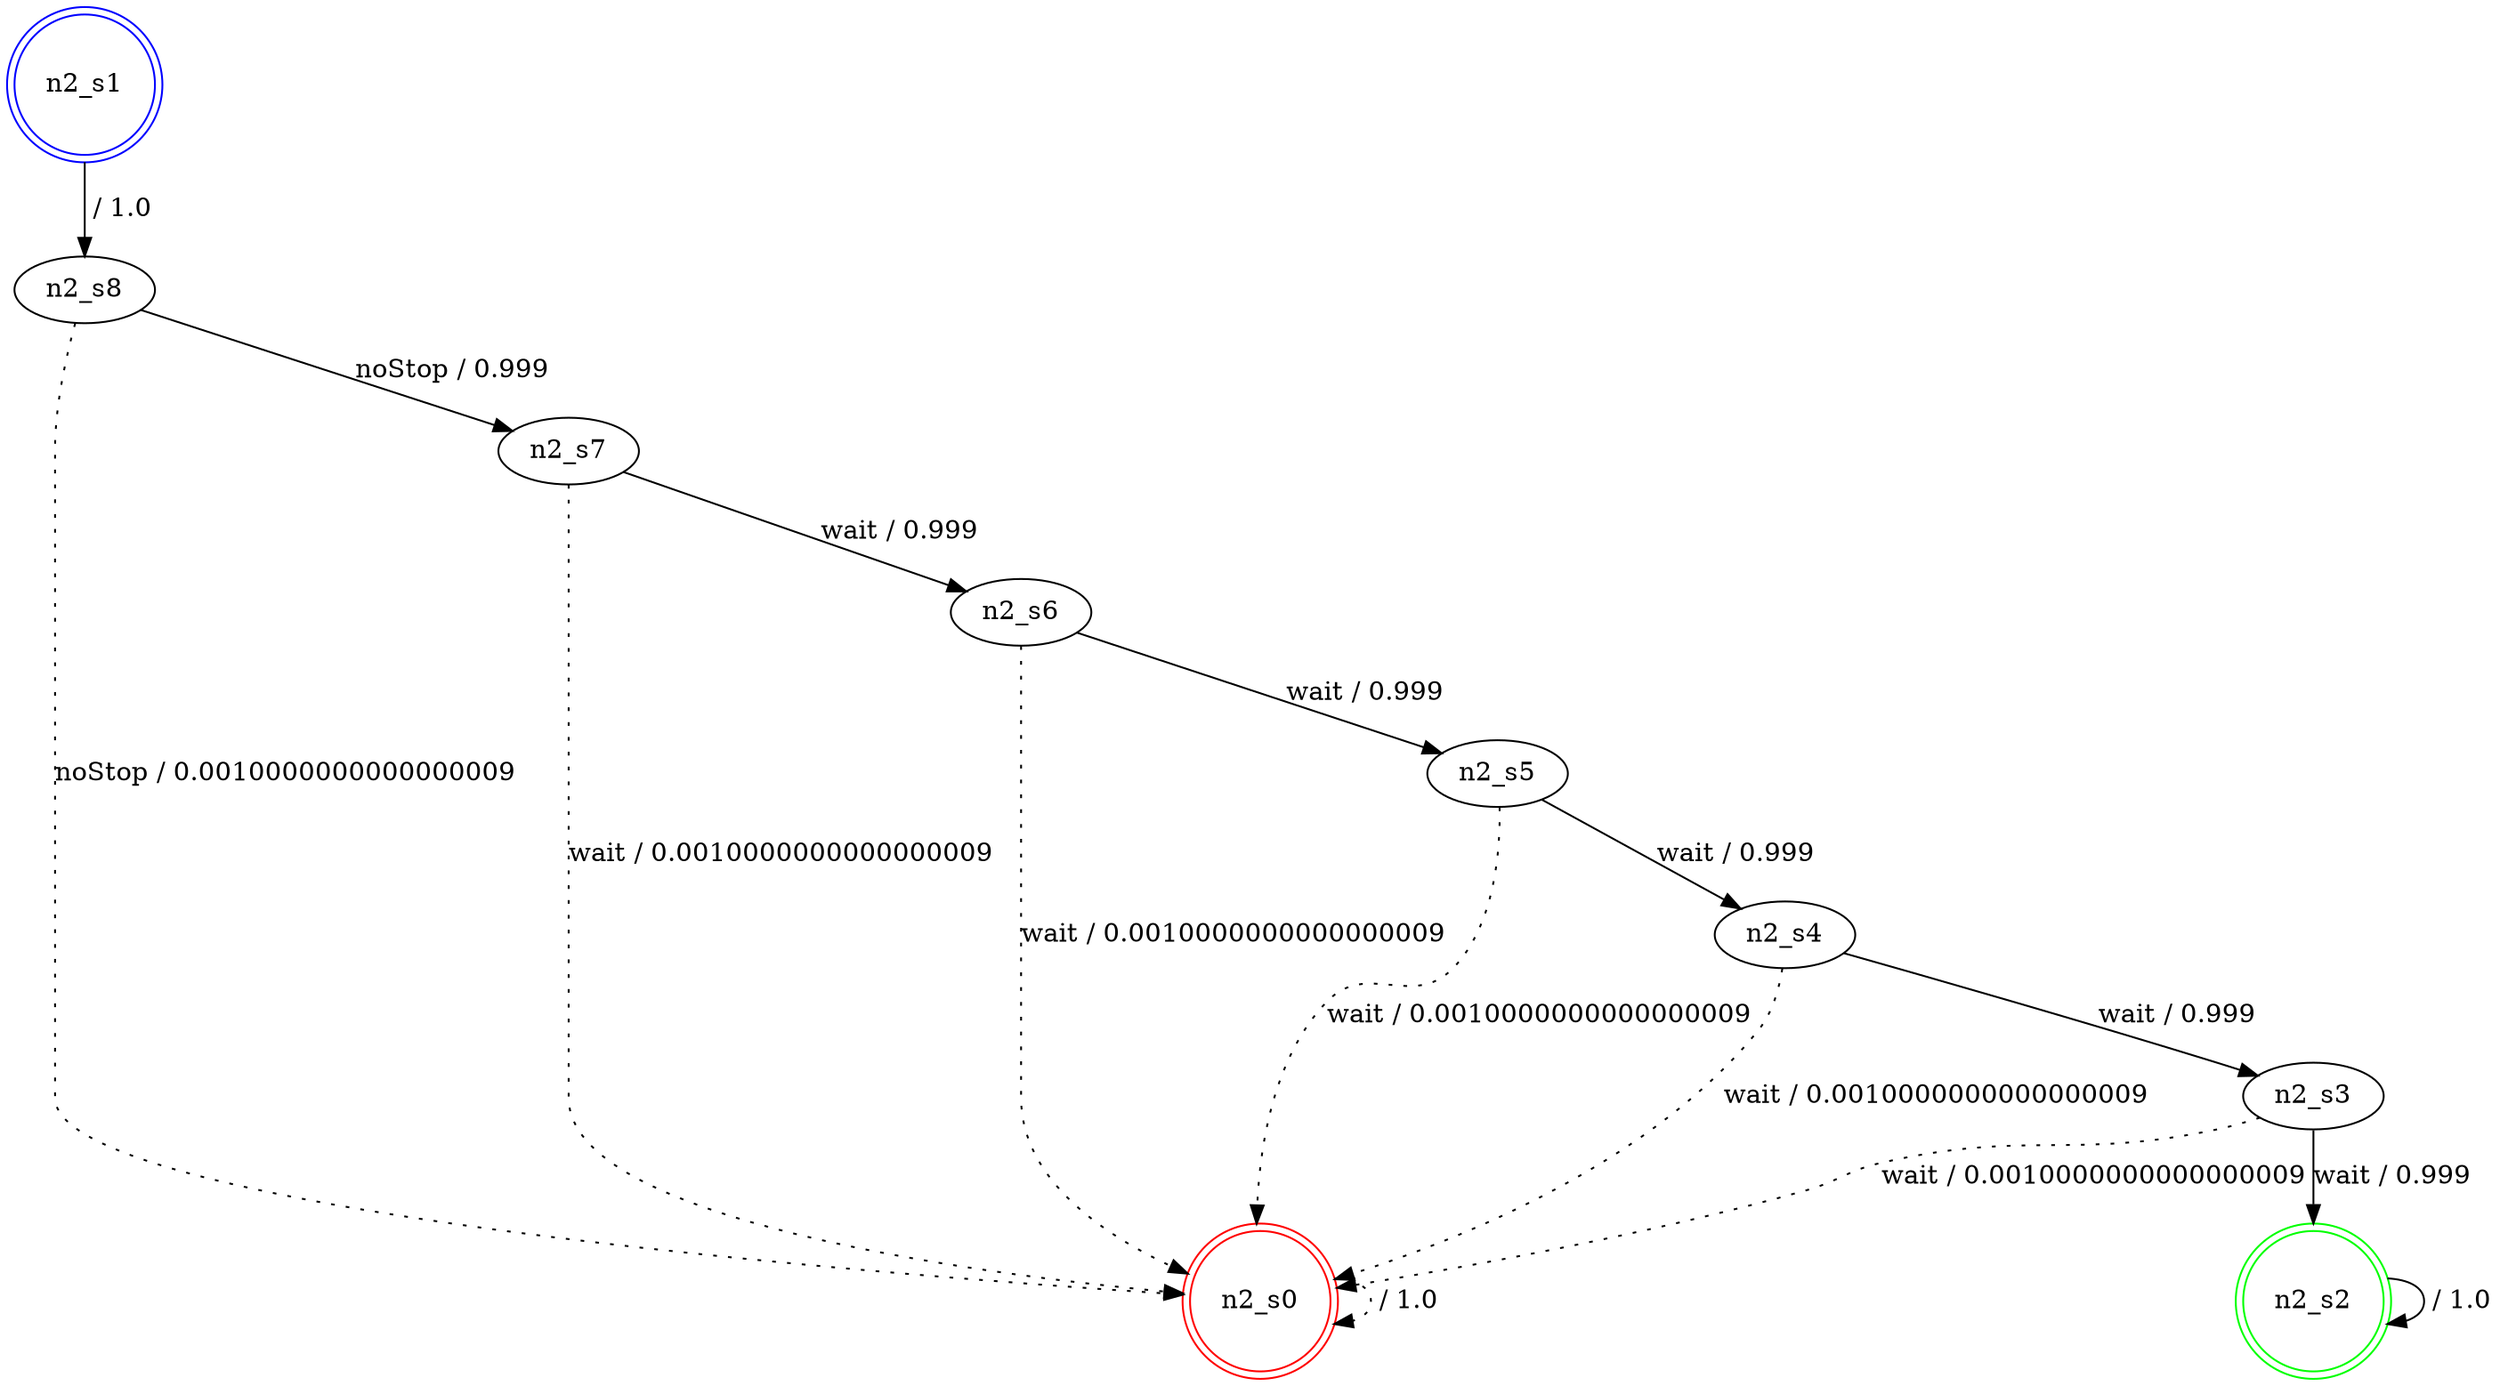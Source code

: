 digraph graphname {
n2_s0 [label="n2_s0",color=red,shape=doublecircle ];
n2_s1 [label="n2_s1",color=blue,shape=doublecircle ];
n2_s2 [label="n2_s2",color=green,shape=doublecircle ];
n2_s3 [label="n2_s3" ];
n2_s4 [label="n2_s4" ];
n2_s5 [label="n2_s5" ];
n2_s6 [label="n2_s6" ];
n2_s7 [label="n2_s7" ];
n2_s8 [label="n2_s8" ];
n2_s0 -> n2_s0 [label=" / 1.0", style=dotted];
n2_s1 -> n2_s8 [label=" / 1.0"];
n2_s2 -> n2_s2 [label=" / 1.0"];
n2_s3 -> n2_s2 [label="wait / 0.999"];
n2_s3 -> n2_s0 [label="wait / 0.0010000000000000009", style=dotted];
n2_s4 -> n2_s3 [label="wait / 0.999"];
n2_s4 -> n2_s0 [label="wait / 0.0010000000000000009", style=dotted];
n2_s5 -> n2_s4 [label="wait / 0.999"];
n2_s5 -> n2_s0 [label="wait / 0.0010000000000000009", style=dotted];
n2_s6 -> n2_s5 [label="wait / 0.999"];
n2_s6 -> n2_s0 [label="wait / 0.0010000000000000009", style=dotted];
n2_s7 -> n2_s6 [label="wait / 0.999"];
n2_s7 -> n2_s0 [label="wait / 0.0010000000000000009", style=dotted];
n2_s8 -> n2_s7 [label="noStop / 0.999"];
n2_s8 -> n2_s0 [label="noStop / 0.0010000000000000009", style=dotted];
}
